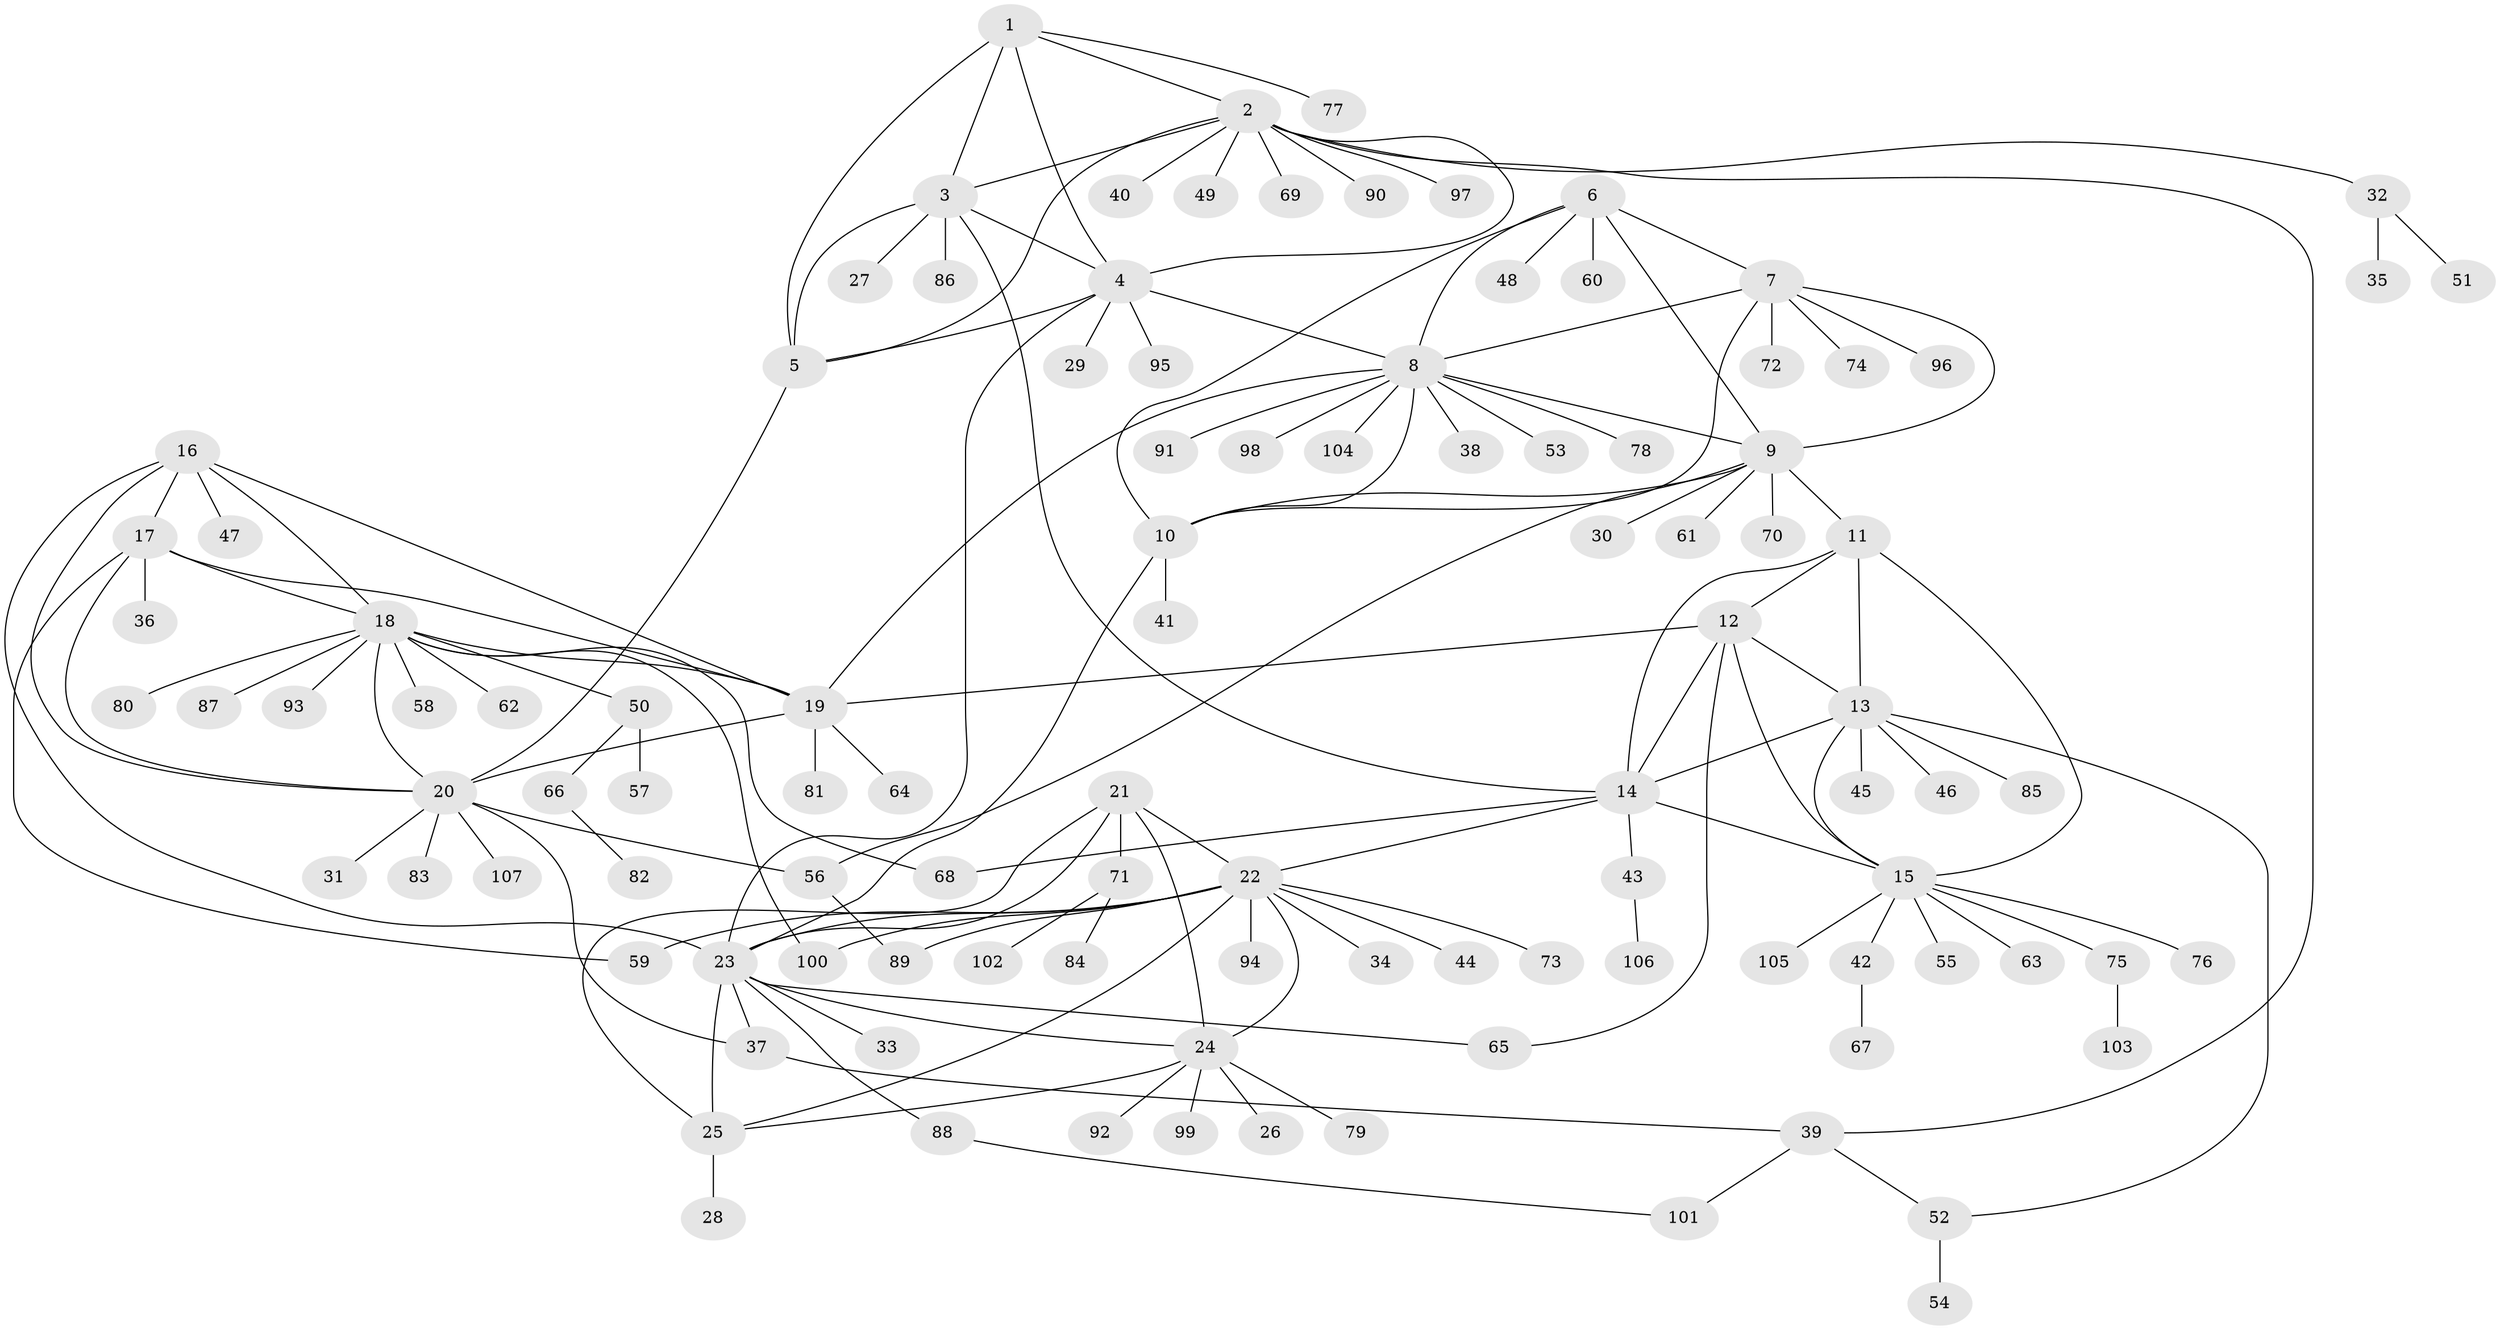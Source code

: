 // Generated by graph-tools (version 1.1) at 2025/16/03/09/25 04:16:01]
// undirected, 107 vertices, 152 edges
graph export_dot {
graph [start="1"]
  node [color=gray90,style=filled];
  1;
  2;
  3;
  4;
  5;
  6;
  7;
  8;
  9;
  10;
  11;
  12;
  13;
  14;
  15;
  16;
  17;
  18;
  19;
  20;
  21;
  22;
  23;
  24;
  25;
  26;
  27;
  28;
  29;
  30;
  31;
  32;
  33;
  34;
  35;
  36;
  37;
  38;
  39;
  40;
  41;
  42;
  43;
  44;
  45;
  46;
  47;
  48;
  49;
  50;
  51;
  52;
  53;
  54;
  55;
  56;
  57;
  58;
  59;
  60;
  61;
  62;
  63;
  64;
  65;
  66;
  67;
  68;
  69;
  70;
  71;
  72;
  73;
  74;
  75;
  76;
  77;
  78;
  79;
  80;
  81;
  82;
  83;
  84;
  85;
  86;
  87;
  88;
  89;
  90;
  91;
  92;
  93;
  94;
  95;
  96;
  97;
  98;
  99;
  100;
  101;
  102;
  103;
  104;
  105;
  106;
  107;
  1 -- 2;
  1 -- 3;
  1 -- 4;
  1 -- 5;
  1 -- 77;
  2 -- 3;
  2 -- 4;
  2 -- 5;
  2 -- 32;
  2 -- 39;
  2 -- 40;
  2 -- 49;
  2 -- 69;
  2 -- 90;
  2 -- 97;
  3 -- 4;
  3 -- 5;
  3 -- 14;
  3 -- 27;
  3 -- 86;
  4 -- 5;
  4 -- 8;
  4 -- 23;
  4 -- 29;
  4 -- 95;
  5 -- 20;
  6 -- 7;
  6 -- 8;
  6 -- 9;
  6 -- 10;
  6 -- 48;
  6 -- 60;
  7 -- 8;
  7 -- 9;
  7 -- 10;
  7 -- 72;
  7 -- 74;
  7 -- 96;
  8 -- 9;
  8 -- 10;
  8 -- 19;
  8 -- 38;
  8 -- 53;
  8 -- 78;
  8 -- 91;
  8 -- 98;
  8 -- 104;
  9 -- 10;
  9 -- 11;
  9 -- 30;
  9 -- 56;
  9 -- 61;
  9 -- 70;
  10 -- 23;
  10 -- 41;
  11 -- 12;
  11 -- 13;
  11 -- 14;
  11 -- 15;
  12 -- 13;
  12 -- 14;
  12 -- 15;
  12 -- 19;
  12 -- 65;
  13 -- 14;
  13 -- 15;
  13 -- 45;
  13 -- 46;
  13 -- 52;
  13 -- 85;
  14 -- 15;
  14 -- 22;
  14 -- 43;
  14 -- 68;
  15 -- 42;
  15 -- 55;
  15 -- 63;
  15 -- 75;
  15 -- 76;
  15 -- 105;
  16 -- 17;
  16 -- 18;
  16 -- 19;
  16 -- 20;
  16 -- 23;
  16 -- 47;
  17 -- 18;
  17 -- 19;
  17 -- 20;
  17 -- 36;
  17 -- 59;
  18 -- 19;
  18 -- 20;
  18 -- 50;
  18 -- 58;
  18 -- 62;
  18 -- 68;
  18 -- 80;
  18 -- 87;
  18 -- 93;
  18 -- 100;
  19 -- 20;
  19 -- 64;
  19 -- 81;
  20 -- 31;
  20 -- 37;
  20 -- 56;
  20 -- 83;
  20 -- 107;
  21 -- 22;
  21 -- 23;
  21 -- 24;
  21 -- 25;
  21 -- 71;
  22 -- 23;
  22 -- 24;
  22 -- 25;
  22 -- 34;
  22 -- 44;
  22 -- 59;
  22 -- 73;
  22 -- 89;
  22 -- 94;
  22 -- 100;
  23 -- 24;
  23 -- 25;
  23 -- 33;
  23 -- 37;
  23 -- 65;
  23 -- 88;
  24 -- 25;
  24 -- 26;
  24 -- 79;
  24 -- 92;
  24 -- 99;
  25 -- 28;
  32 -- 35;
  32 -- 51;
  37 -- 39;
  39 -- 52;
  39 -- 101;
  42 -- 67;
  43 -- 106;
  50 -- 57;
  50 -- 66;
  52 -- 54;
  56 -- 89;
  66 -- 82;
  71 -- 84;
  71 -- 102;
  75 -- 103;
  88 -- 101;
}
